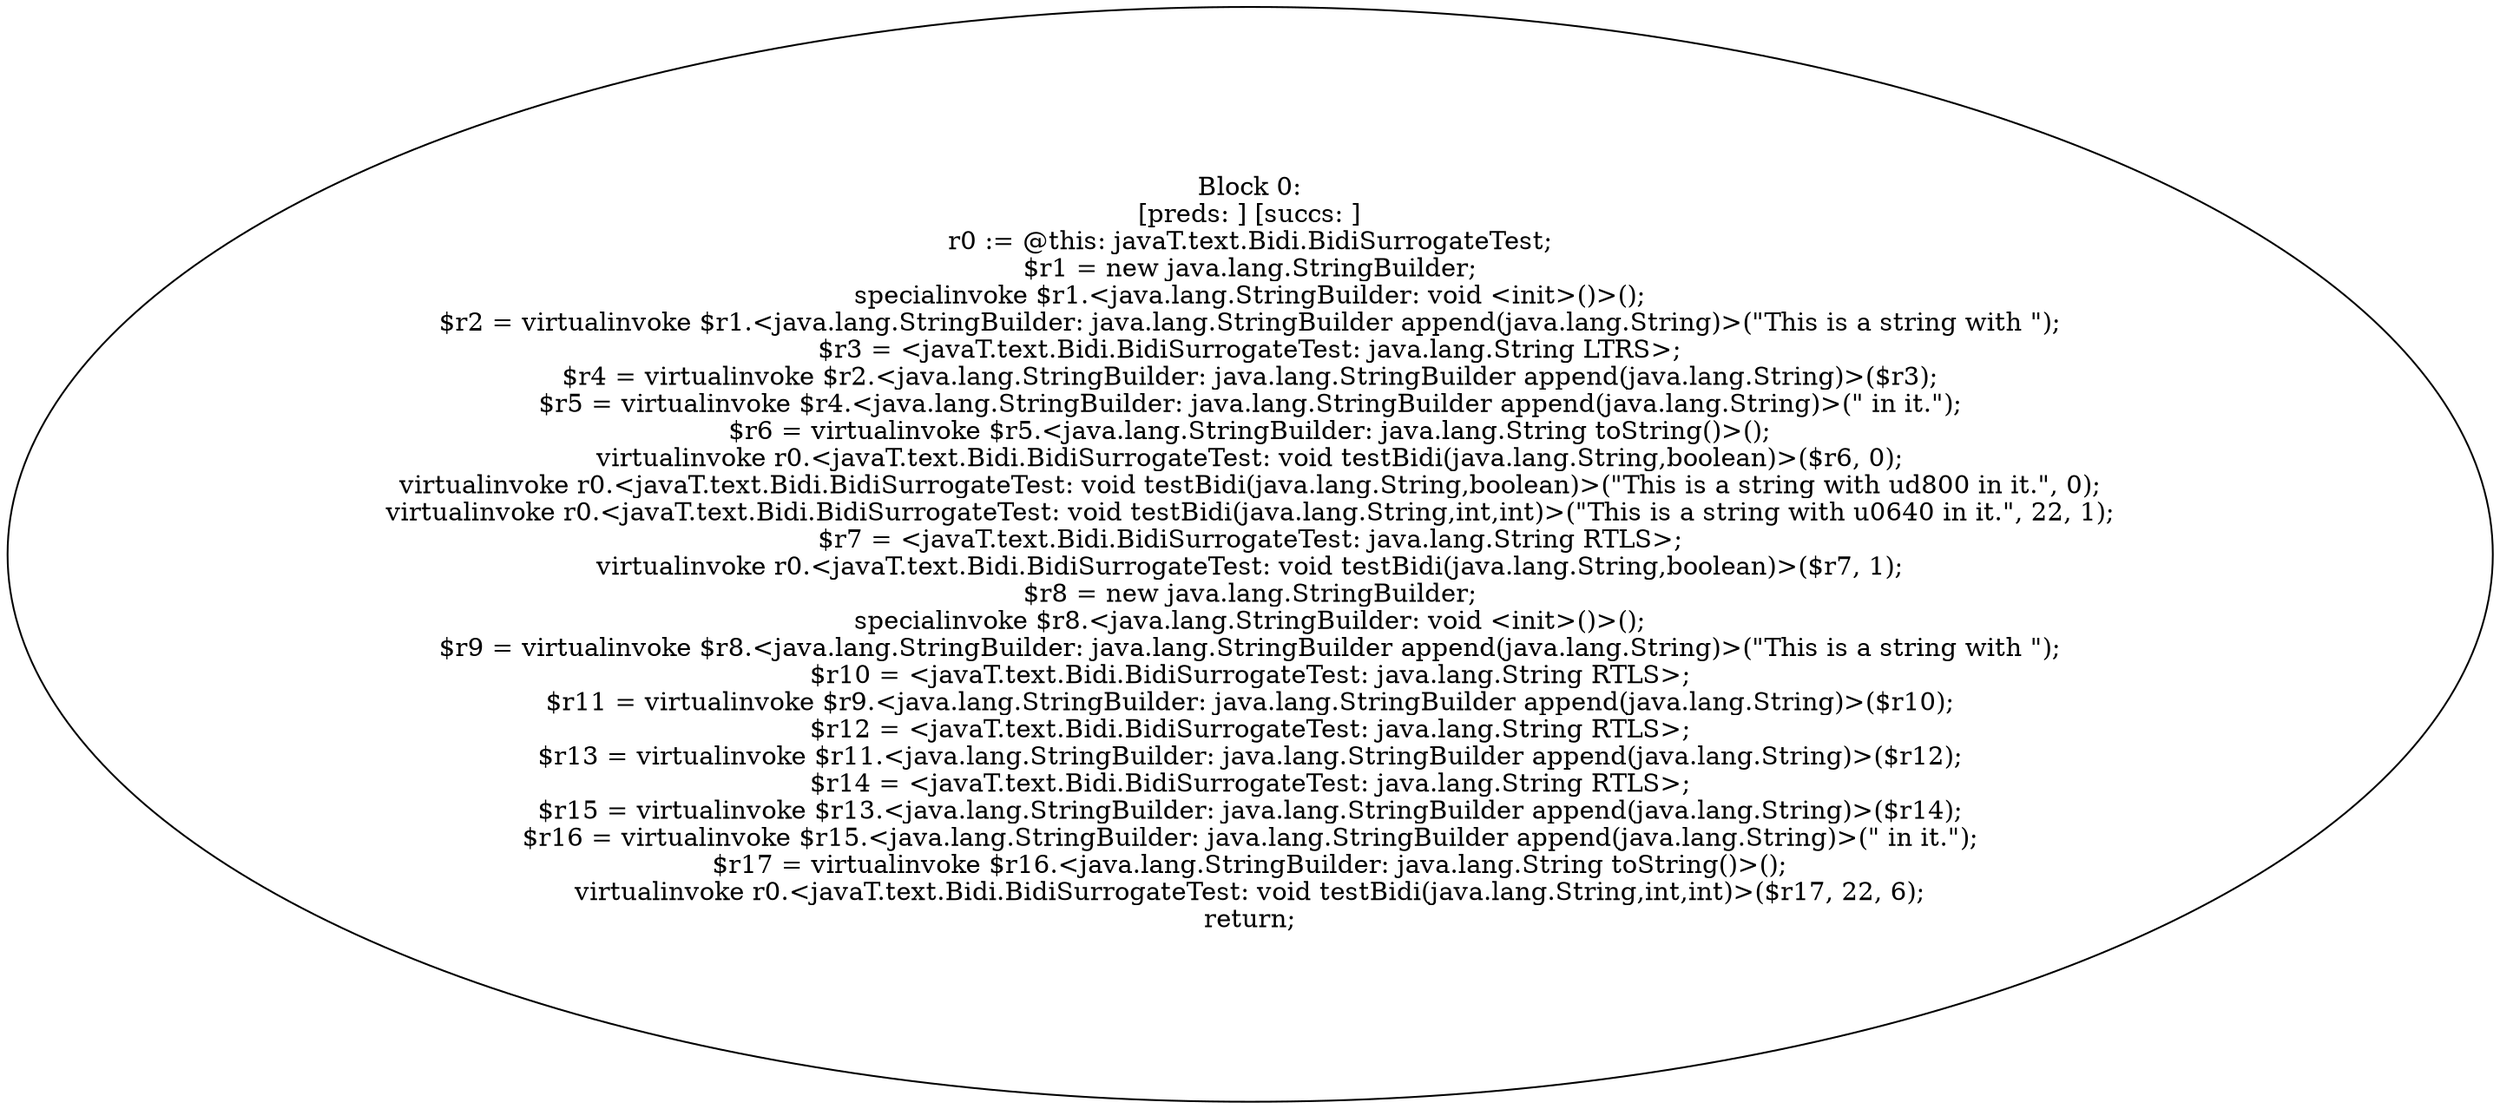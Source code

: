 digraph "unitGraph" {
    "Block 0:
[preds: ] [succs: ]
r0 := @this: javaT.text.Bidi.BidiSurrogateTest;
$r1 = new java.lang.StringBuilder;
specialinvoke $r1.<java.lang.StringBuilder: void <init>()>();
$r2 = virtualinvoke $r1.<java.lang.StringBuilder: java.lang.StringBuilder append(java.lang.String)>(\"This is a string with \");
$r3 = <javaT.text.Bidi.BidiSurrogateTest: java.lang.String LTRS>;
$r4 = virtualinvoke $r2.<java.lang.StringBuilder: java.lang.StringBuilder append(java.lang.String)>($r3);
$r5 = virtualinvoke $r4.<java.lang.StringBuilder: java.lang.StringBuilder append(java.lang.String)>(\" in it.\");
$r6 = virtualinvoke $r5.<java.lang.StringBuilder: java.lang.String toString()>();
virtualinvoke r0.<javaT.text.Bidi.BidiSurrogateTest: void testBidi(java.lang.String,boolean)>($r6, 0);
virtualinvoke r0.<javaT.text.Bidi.BidiSurrogateTest: void testBidi(java.lang.String,boolean)>(\"This is a string with \ud800 in it.\", 0);
virtualinvoke r0.<javaT.text.Bidi.BidiSurrogateTest: void testBidi(java.lang.String,int,int)>(\"This is a string with \u0640 in it.\", 22, 1);
$r7 = <javaT.text.Bidi.BidiSurrogateTest: java.lang.String RTLS>;
virtualinvoke r0.<javaT.text.Bidi.BidiSurrogateTest: void testBidi(java.lang.String,boolean)>($r7, 1);
$r8 = new java.lang.StringBuilder;
specialinvoke $r8.<java.lang.StringBuilder: void <init>()>();
$r9 = virtualinvoke $r8.<java.lang.StringBuilder: java.lang.StringBuilder append(java.lang.String)>(\"This is a string with \");
$r10 = <javaT.text.Bidi.BidiSurrogateTest: java.lang.String RTLS>;
$r11 = virtualinvoke $r9.<java.lang.StringBuilder: java.lang.StringBuilder append(java.lang.String)>($r10);
$r12 = <javaT.text.Bidi.BidiSurrogateTest: java.lang.String RTLS>;
$r13 = virtualinvoke $r11.<java.lang.StringBuilder: java.lang.StringBuilder append(java.lang.String)>($r12);
$r14 = <javaT.text.Bidi.BidiSurrogateTest: java.lang.String RTLS>;
$r15 = virtualinvoke $r13.<java.lang.StringBuilder: java.lang.StringBuilder append(java.lang.String)>($r14);
$r16 = virtualinvoke $r15.<java.lang.StringBuilder: java.lang.StringBuilder append(java.lang.String)>(\" in it.\");
$r17 = virtualinvoke $r16.<java.lang.StringBuilder: java.lang.String toString()>();
virtualinvoke r0.<javaT.text.Bidi.BidiSurrogateTest: void testBidi(java.lang.String,int,int)>($r17, 22, 6);
return;
"
}

